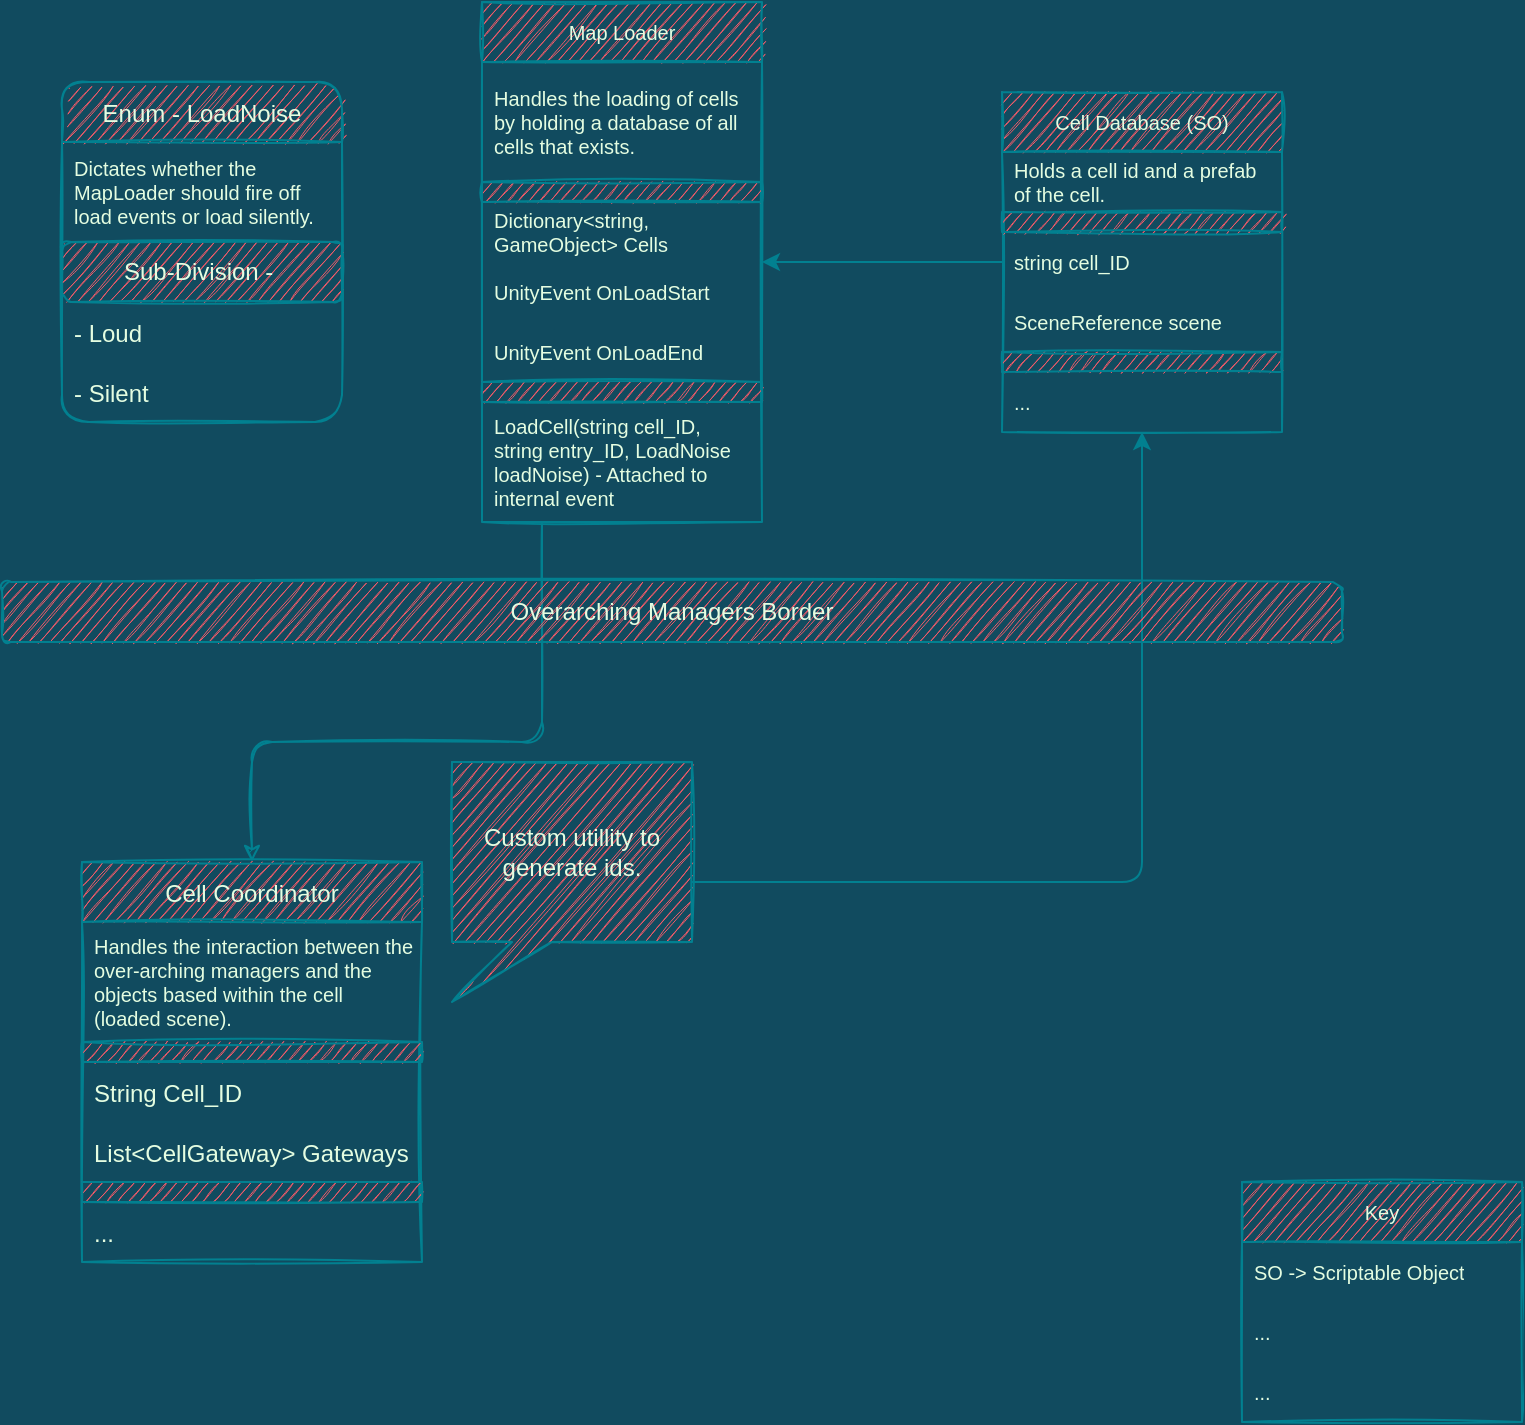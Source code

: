 <mxfile version="19.0.3" type="device" pages="2"><diagram id="S4L0TQn1acFewtKwEtEn" name="Game Data"><mxGraphModel dx="1422" dy="875" grid="1" gridSize="10" guides="1" tooltips="1" connect="1" arrows="1" fold="1" page="1" pageScale="1" pageWidth="850" pageHeight="1100" background="#114B5F" math="0" shadow="0"><root><mxCell id="0"/><mxCell id="1" parent="0"/><mxCell id="GEIZjjS5P8y2-PeB4GK5-1" value="Cell Coordinator" style="swimlane;fontStyle=0;childLayout=stackLayout;horizontal=1;startSize=30;horizontalStack=0;resizeParent=1;resizeParentMax=0;resizeLast=0;collapsible=1;marginBottom=0;sketch=1;fontColor=#E4FDE1;strokeColor=#028090;fillColor=#F45B69;rounded=0;" parent="1" vertex="1"><mxGeometry x="120" y="470" width="170" height="200" as="geometry"/></mxCell><mxCell id="GEIZjjS5P8y2-PeB4GK5-21" value="Handles the interaction between the over-arching managers and the objects based within the cell (loaded scene)." style="text;strokeColor=none;fillColor=none;align=left;verticalAlign=middle;spacingLeft=4;spacingRight=4;overflow=hidden;points=[[0,0.5],[1,0.5]];portConstraint=eastwest;rotatable=0;sketch=1;fontColor=#E4FDE1;rounded=0;fontSize=10;whiteSpace=wrap;" parent="GEIZjjS5P8y2-PeB4GK5-1" vertex="1"><mxGeometry y="30" width="170" height="60" as="geometry"/></mxCell><mxCell id="GEIZjjS5P8y2-PeB4GK5-20" value="" style="rounded=0;whiteSpace=wrap;html=1;sketch=1;fontColor=#E4FDE1;strokeColor=#028090;fillColor=#F45B69;" parent="GEIZjjS5P8y2-PeB4GK5-1" vertex="1"><mxGeometry y="90" width="170" height="10" as="geometry"/></mxCell><mxCell id="GEIZjjS5P8y2-PeB4GK5-3" value="String Cell_ID" style="text;strokeColor=none;fillColor=none;align=left;verticalAlign=middle;spacingLeft=4;spacingRight=4;overflow=hidden;points=[[0,0.5],[1,0.5]];portConstraint=eastwest;rotatable=0;sketch=1;fontColor=#E4FDE1;rounded=0;" parent="GEIZjjS5P8y2-PeB4GK5-1" vertex="1"><mxGeometry y="100" width="170" height="30" as="geometry"/></mxCell><mxCell id="awgOif796yDtv5Wcud6D-11" value="List&lt;CellGateway&gt; Gateways" style="text;strokeColor=none;fillColor=none;align=left;verticalAlign=middle;spacingLeft=4;spacingRight=4;overflow=hidden;points=[[0,0.5],[1,0.5]];portConstraint=eastwest;rotatable=0;sketch=1;fontColor=#E4FDE1;rounded=0;" parent="GEIZjjS5P8y2-PeB4GK5-1" vertex="1"><mxGeometry y="130" width="170" height="30" as="geometry"/></mxCell><mxCell id="GEIZjjS5P8y2-PeB4GK5-4" value="" style="rounded=0;whiteSpace=wrap;html=1;sketch=1;fontColor=#E4FDE1;strokeColor=#028090;fillColor=#F45B69;" parent="GEIZjjS5P8y2-PeB4GK5-1" vertex="1"><mxGeometry y="160" width="170" height="10" as="geometry"/></mxCell><mxCell id="GEIZjjS5P8y2-PeB4GK5-5" value="..." style="text;strokeColor=none;fillColor=none;align=left;verticalAlign=middle;spacingLeft=4;spacingRight=4;overflow=hidden;points=[[0,0.5],[1,0.5]];portConstraint=eastwest;rotatable=0;sketch=1;fontColor=#E4FDE1;rounded=0;" parent="GEIZjjS5P8y2-PeB4GK5-1" vertex="1"><mxGeometry y="170" width="170" height="30" as="geometry"/></mxCell><mxCell id="awgOif796yDtv5Wcud6D-7" style="edgeStyle=orthogonalEdgeStyle;curved=0;rounded=1;sketch=1;orthogonalLoop=1;jettySize=auto;html=1;fontColor=#E4FDE1;strokeColor=#028090;fillColor=#F45B69;" parent="1" source="awgOif796yDtv5Wcud6D-1" target="GEIZjjS5P8y2-PeB4GK5-1" edge="1"><mxGeometry relative="1" as="geometry"><Array as="points"><mxPoint x="350" y="410"/><mxPoint x="205" y="410"/></Array></mxGeometry></mxCell><mxCell id="awgOif796yDtv5Wcud6D-1" value="Map Loader" style="swimlane;fontStyle=0;childLayout=stackLayout;horizontal=1;startSize=30;horizontalStack=0;resizeParent=1;resizeParentMax=0;resizeLast=0;collapsible=1;marginBottom=0;sketch=1;fontColor=#E4FDE1;strokeColor=#028090;fillColor=#F45B69;rounded=0;fontSize=10;" parent="1" vertex="1"><mxGeometry x="320" y="40" width="140" height="260" as="geometry"/></mxCell><mxCell id="awgOif796yDtv5Wcud6D-2" value="Handles the loading of cells by holding a database of all cells that exists." style="text;strokeColor=none;fillColor=none;align=left;verticalAlign=middle;spacingLeft=4;spacingRight=4;overflow=hidden;points=[[0,0.5],[1,0.5]];portConstraint=eastwest;rotatable=0;sketch=1;fontColor=#E4FDE1;rounded=0;fontSize=10;whiteSpace=wrap;" parent="awgOif796yDtv5Wcud6D-1" vertex="1"><mxGeometry y="30" width="140" height="60" as="geometry"/></mxCell><mxCell id="awgOif796yDtv5Wcud6D-3" value="" style="rounded=0;whiteSpace=wrap;html=1;sketch=1;fontColor=#E4FDE1;strokeColor=#028090;fillColor=#F45B69;fontSize=10;" parent="awgOif796yDtv5Wcud6D-1" vertex="1"><mxGeometry y="90" width="140" height="10" as="geometry"/></mxCell><mxCell id="awgOif796yDtv5Wcud6D-9" value="Dictionary&lt;string, GameObject&gt; Cells" style="text;strokeColor=none;fillColor=none;align=left;verticalAlign=middle;spacingLeft=4;spacingRight=4;overflow=hidden;points=[[0,0.5],[1,0.5]];portConstraint=eastwest;rotatable=0;sketch=1;fontColor=#E4FDE1;rounded=0;fontSize=10;whiteSpace=wrap;" parent="awgOif796yDtv5Wcud6D-1" vertex="1"><mxGeometry y="100" width="140" height="30" as="geometry"/></mxCell><mxCell id="awgOif796yDtv5Wcud6D-12" value="UnityEvent OnLoadStart" style="text;strokeColor=none;fillColor=none;align=left;verticalAlign=middle;spacingLeft=4;spacingRight=4;overflow=hidden;points=[[0,0.5],[1,0.5]];portConstraint=eastwest;rotatable=0;sketch=1;fontColor=#E4FDE1;rounded=0;fontSize=10;whiteSpace=wrap;" parent="awgOif796yDtv5Wcud6D-1" vertex="1"><mxGeometry y="130" width="140" height="30" as="geometry"/></mxCell><mxCell id="awgOif796yDtv5Wcud6D-4" value="UnityEvent OnLoadEnd" style="text;strokeColor=none;fillColor=none;align=left;verticalAlign=middle;spacingLeft=4;spacingRight=4;overflow=hidden;points=[[0,0.5],[1,0.5]];portConstraint=eastwest;rotatable=0;sketch=1;fontColor=#E4FDE1;rounded=0;fontSize=10;whiteSpace=wrap;" parent="awgOif796yDtv5Wcud6D-1" vertex="1"><mxGeometry y="160" width="140" height="30" as="geometry"/></mxCell><mxCell id="awgOif796yDtv5Wcud6D-5" value="" style="rounded=0;whiteSpace=wrap;html=1;sketch=1;fontColor=#E4FDE1;strokeColor=#028090;fillColor=#F45B69;fontSize=10;" parent="awgOif796yDtv5Wcud6D-1" vertex="1"><mxGeometry y="190" width="140" height="10" as="geometry"/></mxCell><mxCell id="awgOif796yDtv5Wcud6D-6" value="LoadCell(string cell_ID, string entry_ID, LoadNoise loadNoise) - Attached to internal event" style="text;strokeColor=none;fillColor=none;align=left;verticalAlign=middle;spacingLeft=4;spacingRight=4;overflow=hidden;points=[[0,0.5],[1,0.5]];portConstraint=eastwest;rotatable=0;sketch=1;fontColor=#E4FDE1;rounded=0;fontSize=10;whiteSpace=wrap;" parent="awgOif796yDtv5Wcud6D-1" vertex="1"><mxGeometry y="200" width="140" height="60" as="geometry"/></mxCell><mxCell id="awgOif796yDtv5Wcud6D-32" value="Enum - LoadNoise" style="swimlane;fontStyle=0;childLayout=stackLayout;horizontal=1;startSize=30;horizontalStack=0;resizeParent=1;resizeParentMax=0;resizeLast=0;collapsible=1;marginBottom=0;rounded=1;sketch=1;fontSize=12;fontColor=#E4FDE1;strokeColor=#028090;fillColor=#F45B69;" parent="1" vertex="1"><mxGeometry x="110" y="80" width="140" height="170" as="geometry"/></mxCell><mxCell id="awgOif796yDtv5Wcud6D-33" value="Dictates whether the MapLoader should fire off load events or load silently." style="text;strokeColor=none;fillColor=none;align=left;verticalAlign=middle;spacingLeft=4;spacingRight=4;overflow=hidden;points=[[0,0.5],[1,0.5]];portConstraint=eastwest;rotatable=0;rounded=1;sketch=1;fontSize=10;fontColor=#E4FDE1;whiteSpace=wrap;" parent="awgOif796yDtv5Wcud6D-32" vertex="1"><mxGeometry y="30" width="140" height="50" as="geometry"/></mxCell><mxCell id="awgOif796yDtv5Wcud6D-34" value="Sub-Division -&amp;nbsp;" style="whiteSpace=wrap;html=1;rounded=1;sketch=1;fontSize=12;fontColor=#E4FDE1;strokeColor=#028090;fillColor=#F45B69;" parent="awgOif796yDtv5Wcud6D-32" vertex="1"><mxGeometry y="80" width="140" height="30" as="geometry"/></mxCell><mxCell id="awgOif796yDtv5Wcud6D-35" value="- Loud" style="text;strokeColor=none;fillColor=none;align=left;verticalAlign=middle;spacingLeft=4;spacingRight=4;overflow=hidden;points=[[0,0.5],[1,0.5]];portConstraint=eastwest;rotatable=0;rounded=1;sketch=1;fontSize=12;fontColor=#E4FDE1;" parent="awgOif796yDtv5Wcud6D-32" vertex="1"><mxGeometry y="110" width="140" height="30" as="geometry"/></mxCell><mxCell id="awgOif796yDtv5Wcud6D-36" value="- Silent" style="text;strokeColor=none;fillColor=none;align=left;verticalAlign=middle;spacingLeft=4;spacingRight=4;overflow=hidden;points=[[0,0.5],[1,0.5]];portConstraint=eastwest;rotatable=0;rounded=1;sketch=1;fontSize=12;fontColor=#E4FDE1;" parent="awgOif796yDtv5Wcud6D-32" vertex="1"><mxGeometry y="140" width="140" height="30" as="geometry"/></mxCell><mxCell id="o6QKejWIMjg0gLHkimTO-7" style="edgeStyle=orthogonalEdgeStyle;curved=0;rounded=1;sketch=0;orthogonalLoop=1;jettySize=auto;html=1;fontColor=#E4FDE1;strokeColor=#028090;fillColor=#F45B69;" parent="1" source="o6QKejWIMjg0gLHkimTO-1" target="awgOif796yDtv5Wcud6D-1" edge="1"><mxGeometry relative="1" as="geometry"/></mxCell><mxCell id="o6QKejWIMjg0gLHkimTO-1" value="Cell Database (SO)" style="swimlane;fontStyle=0;childLayout=stackLayout;horizontal=1;startSize=30;horizontalStack=0;resizeParent=1;resizeParentMax=0;resizeLast=0;collapsible=1;marginBottom=0;sketch=1;fontColor=#E4FDE1;strokeColor=#028090;fillColor=#F45B69;rounded=0;fontSize=10;" parent="1" vertex="1"><mxGeometry x="580" y="85" width="140" height="170" as="geometry"/></mxCell><mxCell id="o6QKejWIMjg0gLHkimTO-2" value="Holds a cell id and a prefab of the cell." style="text;strokeColor=none;fillColor=none;align=left;verticalAlign=middle;spacingLeft=4;spacingRight=4;overflow=hidden;points=[[0,0.5],[1,0.5]];portConstraint=eastwest;rotatable=0;sketch=1;fontColor=#E4FDE1;rounded=0;fontSize=10;whiteSpace=wrap;" parent="o6QKejWIMjg0gLHkimTO-1" vertex="1"><mxGeometry y="30" width="140" height="30" as="geometry"/></mxCell><mxCell id="o6QKejWIMjg0gLHkimTO-3" value="" style="rounded=0;whiteSpace=wrap;html=1;sketch=1;fontColor=#E4FDE1;strokeColor=#028090;fillColor=#F45B69;fontSize=10;" parent="o6QKejWIMjg0gLHkimTO-1" vertex="1"><mxGeometry y="60" width="140" height="10" as="geometry"/></mxCell><mxCell id="o6QKejWIMjg0gLHkimTO-8" value="string cell_ID" style="text;strokeColor=none;fillColor=none;align=left;verticalAlign=middle;spacingLeft=4;spacingRight=4;overflow=hidden;points=[[0,0.5],[1,0.5]];portConstraint=eastwest;rotatable=0;sketch=1;fontColor=#E4FDE1;rounded=0;fontSize=10;whiteSpace=wrap;" parent="o6QKejWIMjg0gLHkimTO-1" vertex="1"><mxGeometry y="70" width="140" height="30" as="geometry"/></mxCell><mxCell id="o6QKejWIMjg0gLHkimTO-4" value="SceneReference scene" style="text;strokeColor=none;fillColor=none;align=left;verticalAlign=middle;spacingLeft=4;spacingRight=4;overflow=hidden;points=[[0,0.5],[1,0.5]];portConstraint=eastwest;rotatable=0;sketch=1;fontColor=#E4FDE1;rounded=0;fontSize=10;whiteSpace=wrap;" parent="o6QKejWIMjg0gLHkimTO-1" vertex="1"><mxGeometry y="100" width="140" height="30" as="geometry"/></mxCell><mxCell id="o6QKejWIMjg0gLHkimTO-5" value="" style="rounded=0;whiteSpace=wrap;html=1;sketch=1;fontColor=#E4FDE1;strokeColor=#028090;fillColor=#F45B69;fontSize=10;" parent="o6QKejWIMjg0gLHkimTO-1" vertex="1"><mxGeometry y="130" width="140" height="10" as="geometry"/></mxCell><mxCell id="o6QKejWIMjg0gLHkimTO-6" value="..." style="text;strokeColor=none;fillColor=none;align=left;verticalAlign=middle;spacingLeft=4;spacingRight=4;overflow=hidden;points=[[0,0.5],[1,0.5]];portConstraint=eastwest;rotatable=0;sketch=1;fontColor=#E4FDE1;rounded=0;fontSize=10;whiteSpace=wrap;" parent="o6QKejWIMjg0gLHkimTO-1" vertex="1"><mxGeometry y="140" width="140" height="30" as="geometry"/></mxCell><mxCell id="o6QKejWIMjg0gLHkimTO-11" style="edgeStyle=orthogonalEdgeStyle;curved=0;rounded=1;sketch=0;orthogonalLoop=1;jettySize=auto;html=1;fontColor=#E4FDE1;strokeColor=#028090;fillColor=#F45B69;" parent="1" source="o6QKejWIMjg0gLHkimTO-9" target="o6QKejWIMjg0gLHkimTO-1" edge="1"><mxGeometry relative="1" as="geometry"/></mxCell><mxCell id="o6QKejWIMjg0gLHkimTO-9" value="Custom utillity to generate ids." style="shape=callout;whiteSpace=wrap;html=1;perimeter=calloutPerimeter;rounded=0;sketch=1;fontColor=#E4FDE1;strokeColor=#028090;fillColor=#F45B69;position2=0;size=30;position=0.25;" parent="1" vertex="1"><mxGeometry x="305" y="420" width="120" height="120" as="geometry"/></mxCell><mxCell id="awgOif796yDtv5Wcud6D-8" value="Overarching Managers Border" style="rounded=1;whiteSpace=wrap;html=1;sketch=1;fontColor=#E4FDE1;strokeColor=#028090;fillColor=#F45B69;" parent="1" vertex="1"><mxGeometry x="80" y="330" width="670" height="30" as="geometry"/></mxCell><mxCell id="o6QKejWIMjg0gLHkimTO-12" value="Key" style="swimlane;fontStyle=0;childLayout=stackLayout;horizontal=1;startSize=30;horizontalStack=0;resizeParent=1;resizeParentMax=0;resizeLast=0;collapsible=1;marginBottom=0;sketch=1;fontColor=#E4FDE1;strokeColor=#028090;fillColor=#F45B69;rounded=0;fontSize=10;" parent="1" vertex="1"><mxGeometry x="700" y="630" width="140" height="120" as="geometry"/></mxCell><mxCell id="o6QKejWIMjg0gLHkimTO-13" value="SO -&gt; Scriptable Object" style="text;strokeColor=none;fillColor=none;align=left;verticalAlign=middle;spacingLeft=4;spacingRight=4;overflow=hidden;points=[[0,0.5],[1,0.5]];portConstraint=eastwest;rotatable=0;sketch=1;fontColor=#E4FDE1;rounded=0;fontSize=10;whiteSpace=wrap;" parent="o6QKejWIMjg0gLHkimTO-12" vertex="1"><mxGeometry y="30" width="140" height="30" as="geometry"/></mxCell><mxCell id="o6QKejWIMjg0gLHkimTO-15" value="..." style="text;strokeColor=none;fillColor=none;align=left;verticalAlign=middle;spacingLeft=4;spacingRight=4;overflow=hidden;points=[[0,0.5],[1,0.5]];portConstraint=eastwest;rotatable=0;sketch=1;fontColor=#E4FDE1;rounded=0;fontSize=10;whiteSpace=wrap;" parent="o6QKejWIMjg0gLHkimTO-12" vertex="1"><mxGeometry y="60" width="140" height="30" as="geometry"/></mxCell><mxCell id="o6QKejWIMjg0gLHkimTO-17" value="..." style="text;strokeColor=none;fillColor=none;align=left;verticalAlign=middle;spacingLeft=4;spacingRight=4;overflow=hidden;points=[[0,0.5],[1,0.5]];portConstraint=eastwest;rotatable=0;sketch=1;fontColor=#E4FDE1;rounded=0;fontSize=10;whiteSpace=wrap;" parent="o6QKejWIMjg0gLHkimTO-12" vertex="1"><mxGeometry y="90" width="140" height="30" as="geometry"/></mxCell></root></mxGraphModel></diagram><diagram id="TqWI_5vruCOx4Sl-4q9i" name="Additional Data"><mxGraphModel dx="1422" dy="875" grid="1" gridSize="10" guides="1" tooltips="1" connect="1" arrows="1" fold="1" page="1" pageScale="1" pageWidth="850" pageHeight="1100" background="#114B5F" math="0" shadow="0"><root><mxCell id="0"/><mxCell id="1" parent="0"/><mxCell id="ywgOlUYHMEje_K2DY_Pg-1" value="Ideas" style="swimlane;fontStyle=0;childLayout=stackLayout;horizontal=1;startSize=30;horizontalStack=0;resizeParent=1;resizeParentMax=0;resizeLast=0;collapsible=1;marginBottom=0;sketch=1;fontColor=#E4FDE1;strokeColor=#028090;fillColor=#F45B69;rounded=0;fontSize=10;" parent="1" vertex="1"><mxGeometry x="700" y="80" width="140" height="210" as="geometry"/></mxCell><mxCell id="ywgOlUYHMEje_K2DY_Pg-2" value="Cell Preload Trigger - Triggers a cell load event in the background" style="text;strokeColor=none;fillColor=none;align=left;verticalAlign=middle;spacingLeft=4;spacingRight=4;overflow=hidden;points=[[0,0.5],[1,0.5]];portConstraint=eastwest;rotatable=0;sketch=1;fontColor=#E4FDE1;rounded=0;fontSize=10;whiteSpace=wrap;" parent="ywgOlUYHMEje_K2DY_Pg-1" vertex="1"><mxGeometry y="30" width="140" height="50" as="geometry"/></mxCell><mxCell id="ywgOlUYHMEje_K2DY_Pg-3" value="Cell Gateway - Is an object that transitions characters to other cells" style="text;strokeColor=none;fillColor=none;align=left;verticalAlign=middle;spacingLeft=4;spacingRight=4;overflow=hidden;points=[[0,0.5],[1,0.5]];portConstraint=eastwest;rotatable=0;sketch=1;fontColor=#E4FDE1;rounded=0;fontSize=10;whiteSpace=wrap;" parent="ywgOlUYHMEje_K2DY_Pg-1" vertex="1"><mxGeometry y="80" width="140" height="50" as="geometry"/></mxCell><mxCell id="ywgOlUYHMEje_K2DY_Pg-4" value="" style="rounded=0;whiteSpace=wrap;html=1;sketch=1;fontColor=#E4FDE1;strokeColor=#028090;fillColor=#F45B69;fontSize=10;" parent="ywgOlUYHMEje_K2DY_Pg-1" vertex="1"><mxGeometry y="130" width="140" height="10" as="geometry"/></mxCell><mxCell id="ywgOlUYHMEje_K2DY_Pg-5" value="..." style="text;strokeColor=none;fillColor=none;align=left;verticalAlign=middle;spacingLeft=4;spacingRight=4;overflow=hidden;points=[[0,0.5],[1,0.5]];portConstraint=eastwest;rotatable=0;sketch=1;fontColor=#E4FDE1;rounded=0;fontSize=10;whiteSpace=wrap;" parent="ywgOlUYHMEje_K2DY_Pg-1" vertex="1"><mxGeometry y="140" width="140" height="30" as="geometry"/></mxCell><mxCell id="ywgOlUYHMEje_K2DY_Pg-6" value="" style="rounded=0;whiteSpace=wrap;html=1;sketch=1;fontColor=#E4FDE1;strokeColor=#028090;fillColor=#F45B69;fontSize=10;" parent="ywgOlUYHMEje_K2DY_Pg-1" vertex="1"><mxGeometry y="170" width="140" height="10" as="geometry"/></mxCell><mxCell id="ywgOlUYHMEje_K2DY_Pg-7" value="..." style="text;strokeColor=none;fillColor=none;align=left;verticalAlign=middle;spacingLeft=4;spacingRight=4;overflow=hidden;points=[[0,0.5],[1,0.5]];portConstraint=eastwest;rotatable=0;sketch=1;fontColor=#E4FDE1;rounded=0;fontSize=10;whiteSpace=wrap;" parent="ywgOlUYHMEje_K2DY_Pg-1" vertex="1"><mxGeometry y="180" width="140" height="30" as="geometry"/></mxCell><mxCell id="ywgOlUYHMEje_K2DY_Pg-8" value="IPlayer_Interact" style="swimlane;fontStyle=0;childLayout=stackLayout;horizontal=1;startSize=30;horizontalStack=0;resizeParent=1;resizeParentMax=0;resizeLast=0;collapsible=1;marginBottom=0;sketch=1;fontColor=#E4FDE1;strokeColor=#028090;fillColor=#F45B69;rounded=0;fontSize=10;" parent="1" vertex="1"><mxGeometry x="20" y="90" width="140" height="140" as="geometry"/></mxCell><mxCell id="ywgOlUYHMEje_K2DY_Pg-9" value="Interface that only player characters can activate." style="text;strokeColor=none;fillColor=none;align=left;verticalAlign=middle;spacingLeft=4;spacingRight=4;overflow=hidden;points=[[0,0.5],[1,0.5]];portConstraint=eastwest;rotatable=0;sketch=1;fontColor=#E4FDE1;rounded=0;fontSize=10;whiteSpace=wrap;" parent="ywgOlUYHMEje_K2DY_Pg-8" vertex="1"><mxGeometry y="30" width="140" height="40" as="geometry"/></mxCell><mxCell id="ywgOlUYHMEje_K2DY_Pg-10" value="" style="rounded=0;whiteSpace=wrap;html=1;sketch=1;fontColor=#E4FDE1;strokeColor=#028090;fillColor=#F45B69;fontSize=10;" parent="ywgOlUYHMEje_K2DY_Pg-8" vertex="1"><mxGeometry y="70" width="140" height="10" as="geometry"/></mxCell><mxCell id="ywgOlUYHMEje_K2DY_Pg-11" value="Abstract void PingInteract" style="text;strokeColor=none;fillColor=none;align=left;verticalAlign=middle;spacingLeft=4;spacingRight=4;overflow=hidden;points=[[0,0.5],[1,0.5]];portConstraint=eastwest;rotatable=0;sketch=1;fontColor=#E4FDE1;rounded=0;fontSize=10;whiteSpace=wrap;" parent="ywgOlUYHMEje_K2DY_Pg-8" vertex="1"><mxGeometry y="80" width="140" height="30" as="geometry"/></mxCell><mxCell id="ywgOlUYHMEje_K2DY_Pg-12" value="Abstract bool PlayerInteract" style="text;strokeColor=none;fillColor=none;align=left;verticalAlign=middle;spacingLeft=4;spacingRight=4;overflow=hidden;points=[[0,0.5],[1,0.5]];portConstraint=eastwest;rotatable=0;sketch=1;fontColor=#E4FDE1;rounded=0;fontSize=10;whiteSpace=wrap;" parent="ywgOlUYHMEje_K2DY_Pg-8" vertex="1"><mxGeometry y="110" width="140" height="30" as="geometry"/></mxCell><mxCell id="ywgOlUYHMEje_K2DY_Pg-13" value="INpc_Interact" style="swimlane;fontStyle=0;childLayout=stackLayout;horizontal=1;startSize=30;horizontalStack=0;resizeParent=1;resizeParentMax=0;resizeLast=0;collapsible=1;marginBottom=0;sketch=1;fontColor=#E4FDE1;strokeColor=#028090;fillColor=#F45B69;rounded=0;fontSize=10;" parent="1" vertex="1"><mxGeometry x="170" y="90" width="140" height="140" as="geometry"/></mxCell><mxCell id="ywgOlUYHMEje_K2DY_Pg-14" value="Interface that only non-player characters can activate." style="text;strokeColor=none;fillColor=none;align=left;verticalAlign=middle;spacingLeft=4;spacingRight=4;overflow=hidden;points=[[0,0.5],[1,0.5]];portConstraint=eastwest;rotatable=0;sketch=1;fontColor=#E4FDE1;rounded=0;fontSize=10;whiteSpace=wrap;" parent="ywgOlUYHMEje_K2DY_Pg-13" vertex="1"><mxGeometry y="30" width="140" height="40" as="geometry"/></mxCell><mxCell id="ywgOlUYHMEje_K2DY_Pg-15" value="" style="rounded=0;whiteSpace=wrap;html=1;sketch=1;fontColor=#E4FDE1;strokeColor=#028090;fillColor=#F45B69;fontSize=10;" parent="ywgOlUYHMEje_K2DY_Pg-13" vertex="1"><mxGeometry y="70" width="140" height="10" as="geometry"/></mxCell><mxCell id="ywgOlUYHMEje_K2DY_Pg-16" value="Abstract bool NpcInteract" style="text;strokeColor=none;fillColor=none;align=left;verticalAlign=middle;spacingLeft=4;spacingRight=4;overflow=hidden;points=[[0,0.5],[1,0.5]];portConstraint=eastwest;rotatable=0;sketch=1;fontColor=#E4FDE1;rounded=0;fontSize=10;whiteSpace=wrap;" parent="ywgOlUYHMEje_K2DY_Pg-13" vertex="1"><mxGeometry y="80" width="140" height="30" as="geometry"/></mxCell><mxCell id="ywgOlUYHMEje_K2DY_Pg-17" value="..." style="text;strokeColor=none;fillColor=none;align=left;verticalAlign=middle;spacingLeft=4;spacingRight=4;overflow=hidden;points=[[0,0.5],[1,0.5]];portConstraint=eastwest;rotatable=0;sketch=1;fontColor=#E4FDE1;rounded=0;fontSize=10;whiteSpace=wrap;" parent="ywgOlUYHMEje_K2DY_Pg-13" vertex="1"><mxGeometry y="110" width="140" height="30" as="geometry"/></mxCell><mxCell id="ywgOlUYHMEje_K2DY_Pg-18" value="Cell Gateway" style="swimlane;fontStyle=0;childLayout=stackLayout;horizontal=1;startSize=30;horizontalStack=0;resizeParent=1;resizeParentMax=0;resizeLast=0;collapsible=1;marginBottom=0;sketch=1;fontColor=#E4FDE1;strokeColor=#028090;fillColor=#F45B69;rounded=0;fontSize=10;" parent="1" vertex="1"><mxGeometry x="20" y="280" width="140" height="140" as="geometry"/></mxCell><mxCell id="ywgOlUYHMEje_K2DY_Pg-19" value="Handles inter-cell transportation" style="text;strokeColor=none;fillColor=none;align=left;verticalAlign=middle;spacingLeft=4;spacingRight=4;overflow=hidden;points=[[0,0.5],[1,0.5]];portConstraint=eastwest;rotatable=0;sketch=1;fontColor=#E4FDE1;rounded=0;fontSize=10;whiteSpace=wrap;" parent="ywgOlUYHMEje_K2DY_Pg-18" vertex="1"><mxGeometry y="30" width="140" height="30" as="geometry"/></mxCell><mxCell id="ywgOlUYHMEje_K2DY_Pg-20" value="" style="rounded=0;whiteSpace=wrap;html=1;sketch=1;fontColor=#E4FDE1;strokeColor=#028090;fillColor=#F45B69;fontSize=10;" parent="ywgOlUYHMEje_K2DY_Pg-18" vertex="1"><mxGeometry y="60" width="140" height="10" as="geometry"/></mxCell><mxCell id="ywgOlUYHMEje_K2DY_Pg-21" value="..." style="text;strokeColor=none;fillColor=none;align=left;verticalAlign=middle;spacingLeft=4;spacingRight=4;overflow=hidden;points=[[0,0.5],[1,0.5]];portConstraint=eastwest;rotatable=0;sketch=1;fontColor=#E4FDE1;rounded=0;fontSize=10;whiteSpace=wrap;" parent="ywgOlUYHMEje_K2DY_Pg-18" vertex="1"><mxGeometry y="70" width="140" height="30" as="geometry"/></mxCell><mxCell id="ywgOlUYHMEje_K2DY_Pg-22" value="" style="rounded=0;whiteSpace=wrap;html=1;sketch=1;fontColor=#E4FDE1;strokeColor=#028090;fillColor=#F45B69;fontSize=10;" parent="ywgOlUYHMEje_K2DY_Pg-18" vertex="1"><mxGeometry y="100" width="140" height="10" as="geometry"/></mxCell><mxCell id="ywgOlUYHMEje_K2DY_Pg-23" value="..." style="text;strokeColor=none;fillColor=none;align=left;verticalAlign=middle;spacingLeft=4;spacingRight=4;overflow=hidden;points=[[0,0.5],[1,0.5]];portConstraint=eastwest;rotatable=0;sketch=1;fontColor=#E4FDE1;rounded=0;fontSize=10;whiteSpace=wrap;" parent="ywgOlUYHMEje_K2DY_Pg-18" vertex="1"><mxGeometry y="110" width="140" height="30" as="geometry"/></mxCell><mxCell id="xOHkCzjihwyQvXSJbMz1-1" value="Player Relocator" style="swimlane;fontStyle=0;childLayout=stackLayout;horizontal=1;startSize=30;horizontalStack=0;resizeParent=1;resizeParentMax=0;resizeLast=0;collapsible=1;marginBottom=0;sketch=1;fontColor=#E4FDE1;strokeColor=#028090;fillColor=#F45B69;rounded=0;fontSize=10;" vertex="1" parent="1"><mxGeometry x="170" y="280" width="140" height="170" as="geometry"/></mxCell><mxCell id="xOHkCzjihwyQvXSJbMz1-2" value="Listens for a successful cell load and attempts to move the player object to the appropriate gateway." style="text;strokeColor=none;fillColor=none;align=left;verticalAlign=middle;spacingLeft=4;spacingRight=4;overflow=hidden;points=[[0,0.5],[1,0.5]];portConstraint=eastwest;rotatable=0;sketch=1;fontColor=#E4FDE1;rounded=0;fontSize=10;whiteSpace=wrap;" vertex="1" parent="xOHkCzjihwyQvXSJbMz1-1"><mxGeometry y="30" width="140" height="60" as="geometry"/></mxCell><mxCell id="xOHkCzjihwyQvXSJbMz1-3" value="" style="rounded=0;whiteSpace=wrap;html=1;sketch=1;fontColor=#E4FDE1;strokeColor=#028090;fillColor=#F45B69;fontSize=10;" vertex="1" parent="xOHkCzjihwyQvXSJbMz1-1"><mxGeometry y="90" width="140" height="10" as="geometry"/></mxCell><mxCell id="xOHkCzjihwyQvXSJbMz1-4" value="..." style="text;strokeColor=none;fillColor=none;align=left;verticalAlign=middle;spacingLeft=4;spacingRight=4;overflow=hidden;points=[[0,0.5],[1,0.5]];portConstraint=eastwest;rotatable=0;sketch=1;fontColor=#E4FDE1;rounded=0;fontSize=10;whiteSpace=wrap;" vertex="1" parent="xOHkCzjihwyQvXSJbMz1-1"><mxGeometry y="100" width="140" height="30" as="geometry"/></mxCell><mxCell id="xOHkCzjihwyQvXSJbMz1-5" value="" style="rounded=0;whiteSpace=wrap;html=1;sketch=1;fontColor=#E4FDE1;strokeColor=#028090;fillColor=#F45B69;fontSize=10;" vertex="1" parent="xOHkCzjihwyQvXSJbMz1-1"><mxGeometry y="130" width="140" height="10" as="geometry"/></mxCell><mxCell id="xOHkCzjihwyQvXSJbMz1-6" value="..." style="text;strokeColor=none;fillColor=none;align=left;verticalAlign=middle;spacingLeft=4;spacingRight=4;overflow=hidden;points=[[0,0.5],[1,0.5]];portConstraint=eastwest;rotatable=0;sketch=1;fontColor=#E4FDE1;rounded=0;fontSize=10;whiteSpace=wrap;" vertex="1" parent="xOHkCzjihwyQvXSJbMz1-1"><mxGeometry y="140" width="140" height="30" as="geometry"/></mxCell></root></mxGraphModel></diagram></mxfile>
